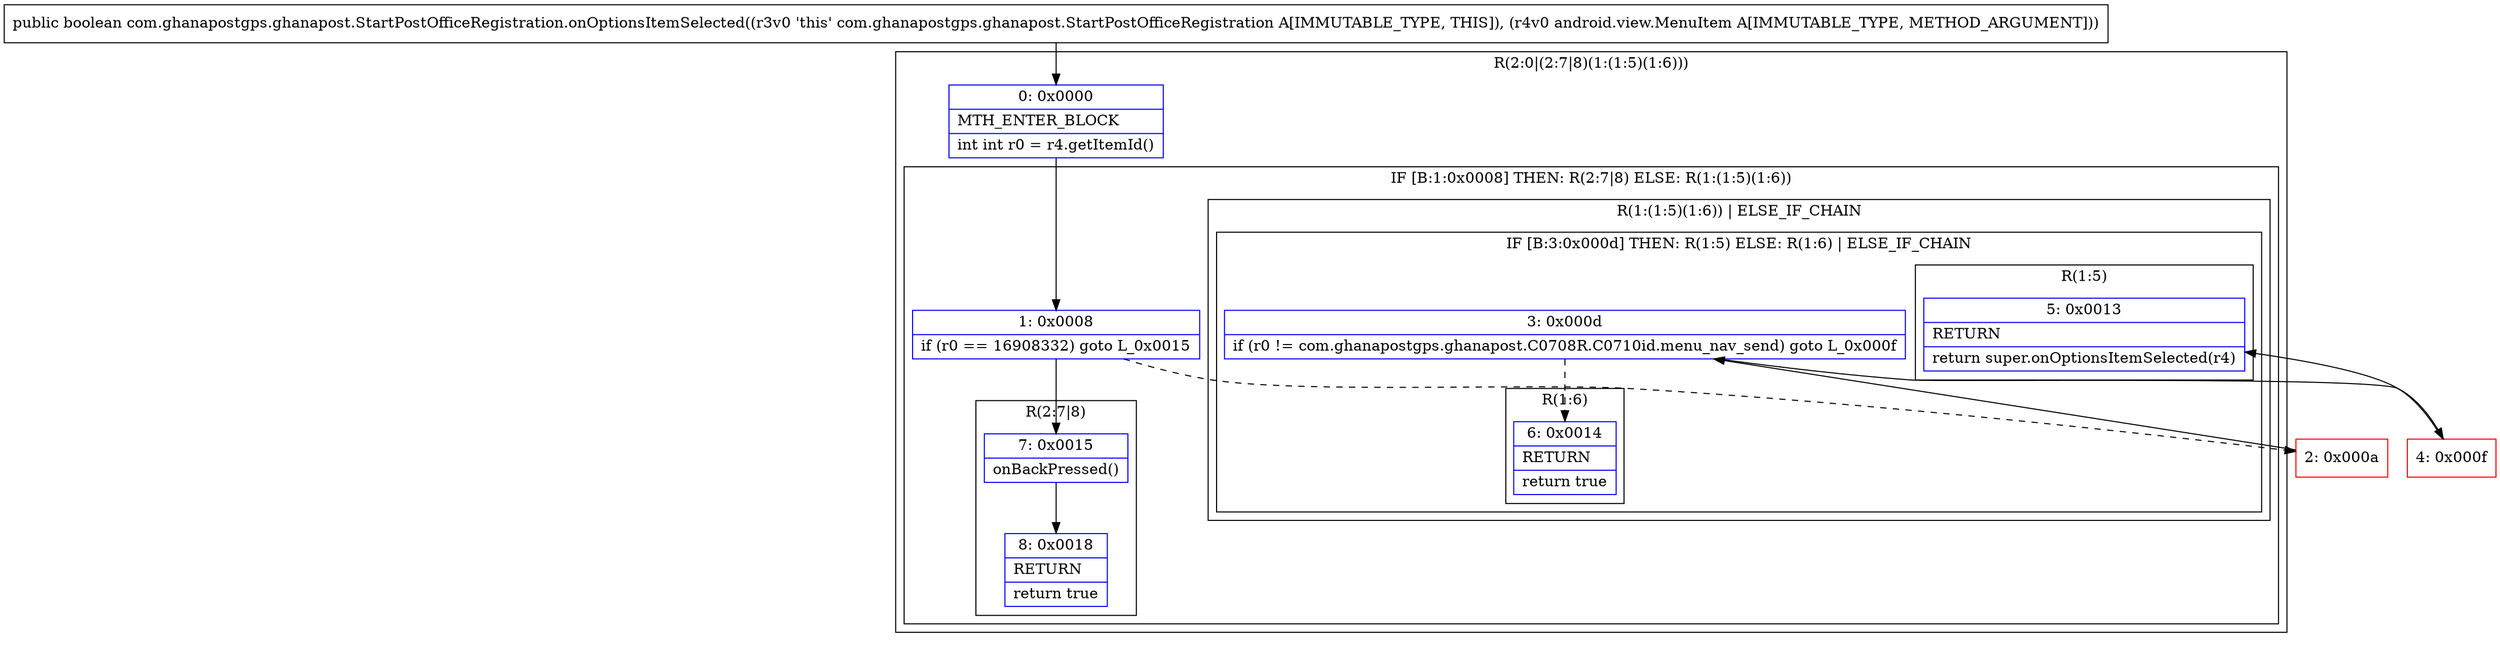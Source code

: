 digraph "CFG forcom.ghanapostgps.ghanapost.StartPostOfficeRegistration.onOptionsItemSelected(Landroid\/view\/MenuItem;)Z" {
subgraph cluster_Region_1305142113 {
label = "R(2:0|(2:7|8)(1:(1:5)(1:6)))";
node [shape=record,color=blue];
Node_0 [shape=record,label="{0\:\ 0x0000|MTH_ENTER_BLOCK\l|int int r0 = r4.getItemId()\l}"];
subgraph cluster_IfRegion_313521667 {
label = "IF [B:1:0x0008] THEN: R(2:7|8) ELSE: R(1:(1:5)(1:6))";
node [shape=record,color=blue];
Node_1 [shape=record,label="{1\:\ 0x0008|if (r0 == 16908332) goto L_0x0015\l}"];
subgraph cluster_Region_1394432269 {
label = "R(2:7|8)";
node [shape=record,color=blue];
Node_7 [shape=record,label="{7\:\ 0x0015|onBackPressed()\l}"];
Node_8 [shape=record,label="{8\:\ 0x0018|RETURN\l|return true\l}"];
}
subgraph cluster_Region_1994777846 {
label = "R(1:(1:5)(1:6)) | ELSE_IF_CHAIN\l";
node [shape=record,color=blue];
subgraph cluster_IfRegion_1971830756 {
label = "IF [B:3:0x000d] THEN: R(1:5) ELSE: R(1:6) | ELSE_IF_CHAIN\l";
node [shape=record,color=blue];
Node_3 [shape=record,label="{3\:\ 0x000d|if (r0 != com.ghanapostgps.ghanapost.C0708R.C0710id.menu_nav_send) goto L_0x000f\l}"];
subgraph cluster_Region_677681191 {
label = "R(1:5)";
node [shape=record,color=blue];
Node_5 [shape=record,label="{5\:\ 0x0013|RETURN\l|return super.onOptionsItemSelected(r4)\l}"];
}
subgraph cluster_Region_1523104011 {
label = "R(1:6)";
node [shape=record,color=blue];
Node_6 [shape=record,label="{6\:\ 0x0014|RETURN\l|return true\l}"];
}
}
}
}
}
Node_2 [shape=record,color=red,label="{2\:\ 0x000a}"];
Node_4 [shape=record,color=red,label="{4\:\ 0x000f}"];
MethodNode[shape=record,label="{public boolean com.ghanapostgps.ghanapost.StartPostOfficeRegistration.onOptionsItemSelected((r3v0 'this' com.ghanapostgps.ghanapost.StartPostOfficeRegistration A[IMMUTABLE_TYPE, THIS]), (r4v0 android.view.MenuItem A[IMMUTABLE_TYPE, METHOD_ARGUMENT])) }"];
MethodNode -> Node_0;
Node_0 -> Node_1;
Node_1 -> Node_2[style=dashed];
Node_1 -> Node_7;
Node_7 -> Node_8;
Node_3 -> Node_4;
Node_3 -> Node_6[style=dashed];
Node_2 -> Node_3;
Node_4 -> Node_5;
}

